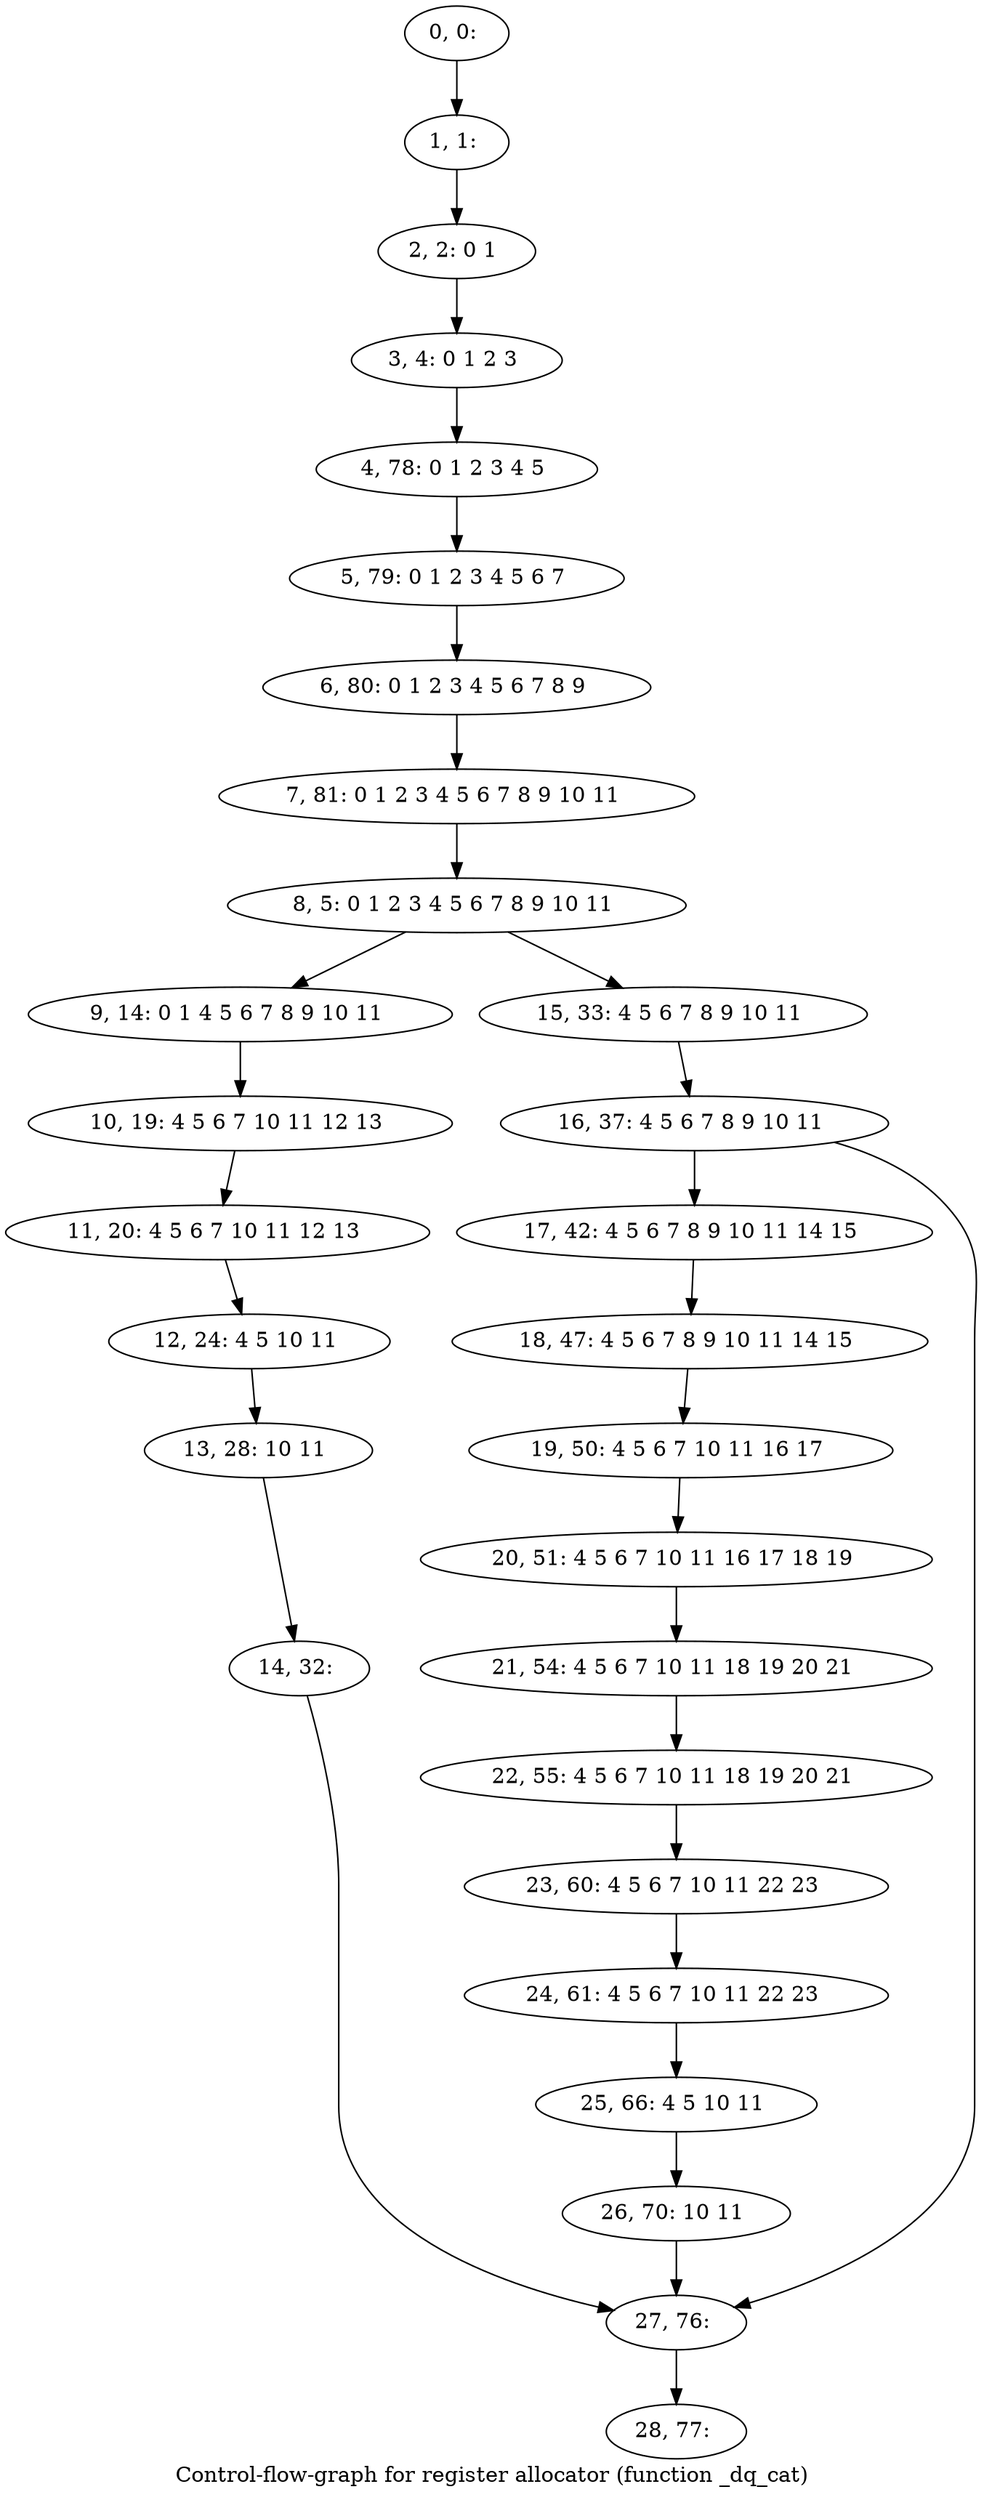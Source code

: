 digraph G {
graph [label="Control-flow-graph for register allocator (function _dq_cat)"]
0[label="0, 0: "];
1[label="1, 1: "];
2[label="2, 2: 0 1 "];
3[label="3, 4: 0 1 2 3 "];
4[label="4, 78: 0 1 2 3 4 5 "];
5[label="5, 79: 0 1 2 3 4 5 6 7 "];
6[label="6, 80: 0 1 2 3 4 5 6 7 8 9 "];
7[label="7, 81: 0 1 2 3 4 5 6 7 8 9 10 11 "];
8[label="8, 5: 0 1 2 3 4 5 6 7 8 9 10 11 "];
9[label="9, 14: 0 1 4 5 6 7 8 9 10 11 "];
10[label="10, 19: 4 5 6 7 10 11 12 13 "];
11[label="11, 20: 4 5 6 7 10 11 12 13 "];
12[label="12, 24: 4 5 10 11 "];
13[label="13, 28: 10 11 "];
14[label="14, 32: "];
15[label="15, 33: 4 5 6 7 8 9 10 11 "];
16[label="16, 37: 4 5 6 7 8 9 10 11 "];
17[label="17, 42: 4 5 6 7 8 9 10 11 14 15 "];
18[label="18, 47: 4 5 6 7 8 9 10 11 14 15 "];
19[label="19, 50: 4 5 6 7 10 11 16 17 "];
20[label="20, 51: 4 5 6 7 10 11 16 17 18 19 "];
21[label="21, 54: 4 5 6 7 10 11 18 19 20 21 "];
22[label="22, 55: 4 5 6 7 10 11 18 19 20 21 "];
23[label="23, 60: 4 5 6 7 10 11 22 23 "];
24[label="24, 61: 4 5 6 7 10 11 22 23 "];
25[label="25, 66: 4 5 10 11 "];
26[label="26, 70: 10 11 "];
27[label="27, 76: "];
28[label="28, 77: "];
0->1 ;
1->2 ;
2->3 ;
3->4 ;
4->5 ;
5->6 ;
6->7 ;
7->8 ;
8->9 ;
8->15 ;
9->10 ;
10->11 ;
11->12 ;
12->13 ;
13->14 ;
14->27 ;
15->16 ;
16->17 ;
16->27 ;
17->18 ;
18->19 ;
19->20 ;
20->21 ;
21->22 ;
22->23 ;
23->24 ;
24->25 ;
25->26 ;
26->27 ;
27->28 ;
}
